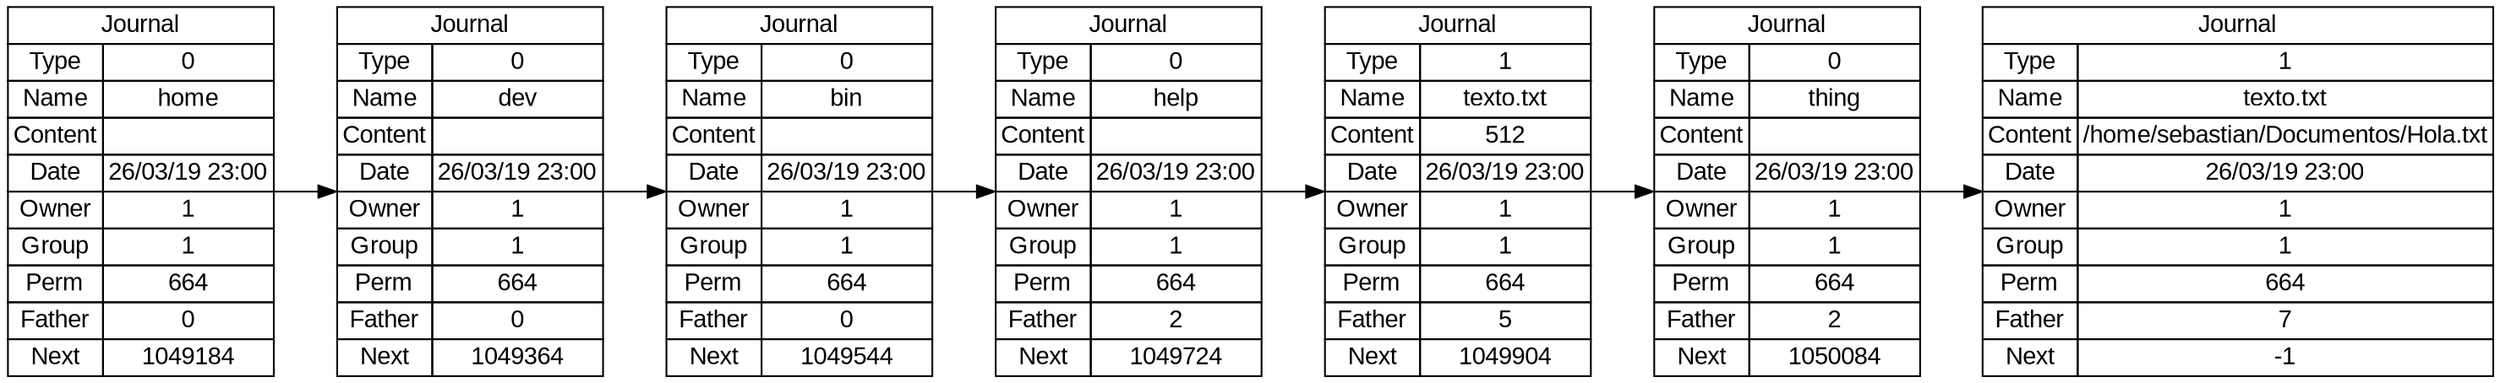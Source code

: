 digraph g {
rankdir = LR;
graph [fontname = "arial"];
node [fontname = "arial"];
edge [fontname = "arial"];
	jn1049004 [shape=none, margin=0, label =<
		<table border="0" cellborder="1" cellspacing="0">
			<tr> <td colspan = "2">Journal</td> </tr>
			<tr> <td>Type</td> <td>0</td> </tr>
			<tr> <td>Name</td> <td>home</td> </tr>
			<tr> <td>Content</td> <td></td> </tr>
			<tr> <td>Date</td> <td>26/03/19 23:00</td> </tr>
			<tr> <td>Owner</td> <td>1</td> </tr>
			<tr> <td>Group</td> <td>1</td> </tr>
			<tr> <td>Perm</td> <td>664</td> </tr>
			<tr> <td>Father</td> <td>0</td> </tr>
			<tr> <td>Next</td> <td>1049184</td> </tr>
	</table> >];

	jn1049184 [shape=none, margin=0, label =<
		<table border="0" cellborder="1" cellspacing="0">
			<tr> <td colspan = "2">Journal</td> </tr>
			<tr> <td>Type</td> <td>0</td> </tr>
			<tr> <td>Name</td> <td>dev</td> </tr>
			<tr> <td>Content</td> <td></td> </tr>
			<tr> <td>Date</td> <td>26/03/19 23:00</td> </tr>
			<tr> <td>Owner</td> <td>1</td> </tr>
			<tr> <td>Group</td> <td>1</td> </tr>
			<tr> <td>Perm</td> <td>664</td> </tr>
			<tr> <td>Father</td> <td>0</td> </tr>
			<tr> <td>Next</td> <td>1049364</td> </tr>
	</table> >];

	jn1049004 -> jn1049184;

	jn1049364 [shape=none, margin=0, label =<
		<table border="0" cellborder="1" cellspacing="0">
			<tr> <td colspan = "2">Journal</td> </tr>
			<tr> <td>Type</td> <td>0</td> </tr>
			<tr> <td>Name</td> <td>bin</td> </tr>
			<tr> <td>Content</td> <td></td> </tr>
			<tr> <td>Date</td> <td>26/03/19 23:00</td> </tr>
			<tr> <td>Owner</td> <td>1</td> </tr>
			<tr> <td>Group</td> <td>1</td> </tr>
			<tr> <td>Perm</td> <td>664</td> </tr>
			<tr> <td>Father</td> <td>0</td> </tr>
			<tr> <td>Next</td> <td>1049544</td> </tr>
	</table> >];

	jn1049184 -> jn1049364;

	jn1049544 [shape=none, margin=0, label =<
		<table border="0" cellborder="1" cellspacing="0">
			<tr> <td colspan = "2">Journal</td> </tr>
			<tr> <td>Type</td> <td>0</td> </tr>
			<tr> <td>Name</td> <td>help</td> </tr>
			<tr> <td>Content</td> <td></td> </tr>
			<tr> <td>Date</td> <td>26/03/19 23:00</td> </tr>
			<tr> <td>Owner</td> <td>1</td> </tr>
			<tr> <td>Group</td> <td>1</td> </tr>
			<tr> <td>Perm</td> <td>664</td> </tr>
			<tr> <td>Father</td> <td>2</td> </tr>
			<tr> <td>Next</td> <td>1049724</td> </tr>
	</table> >];

	jn1049364 -> jn1049544;

	jn1049724 [shape=none, margin=0, label =<
		<table border="0" cellborder="1" cellspacing="0">
			<tr> <td colspan = "2">Journal</td> </tr>
			<tr> <td>Type</td> <td>1</td> </tr>
			<tr> <td>Name</td> <td>texto.txt</td> </tr>
			<tr> <td>Content</td> <td>512</td> </tr>
			<tr> <td>Date</td> <td>26/03/19 23:00</td> </tr>
			<tr> <td>Owner</td> <td>1</td> </tr>
			<tr> <td>Group</td> <td>1</td> </tr>
			<tr> <td>Perm</td> <td>664</td> </tr>
			<tr> <td>Father</td> <td>5</td> </tr>
			<tr> <td>Next</td> <td>1049904</td> </tr>
	</table> >];

	jn1049544 -> jn1049724;

	jn1049904 [shape=none, margin=0, label =<
		<table border="0" cellborder="1" cellspacing="0">
			<tr> <td colspan = "2">Journal</td> </tr>
			<tr> <td>Type</td> <td>0</td> </tr>
			<tr> <td>Name</td> <td>thing</td> </tr>
			<tr> <td>Content</td> <td></td> </tr>
			<tr> <td>Date</td> <td>26/03/19 23:00</td> </tr>
			<tr> <td>Owner</td> <td>1</td> </tr>
			<tr> <td>Group</td> <td>1</td> </tr>
			<tr> <td>Perm</td> <td>664</td> </tr>
			<tr> <td>Father</td> <td>2</td> </tr>
			<tr> <td>Next</td> <td>1050084</td> </tr>
	</table> >];

	jn1049724 -> jn1049904;

	jn1050084 [shape=none, margin=0, label =<
		<table border="0" cellborder="1" cellspacing="0">
			<tr> <td colspan = "2">Journal</td> </tr>
			<tr> <td>Type</td> <td>1</td> </tr>
			<tr> <td>Name</td> <td>texto.txt</td> </tr>
			<tr> <td>Content</td> <td>/home/sebastian/Documentos/Hola.txt</td> </tr>
			<tr> <td>Date</td> <td>26/03/19 23:00</td> </tr>
			<tr> <td>Owner</td> <td>1</td> </tr>
			<tr> <td>Group</td> <td>1</td> </tr>
			<tr> <td>Perm</td> <td>664</td> </tr>
			<tr> <td>Father</td> <td>7</td> </tr>
			<tr> <td>Next</td> <td>-1</td> </tr>
	</table> >];

	jn1049904 -> jn1050084;

}
